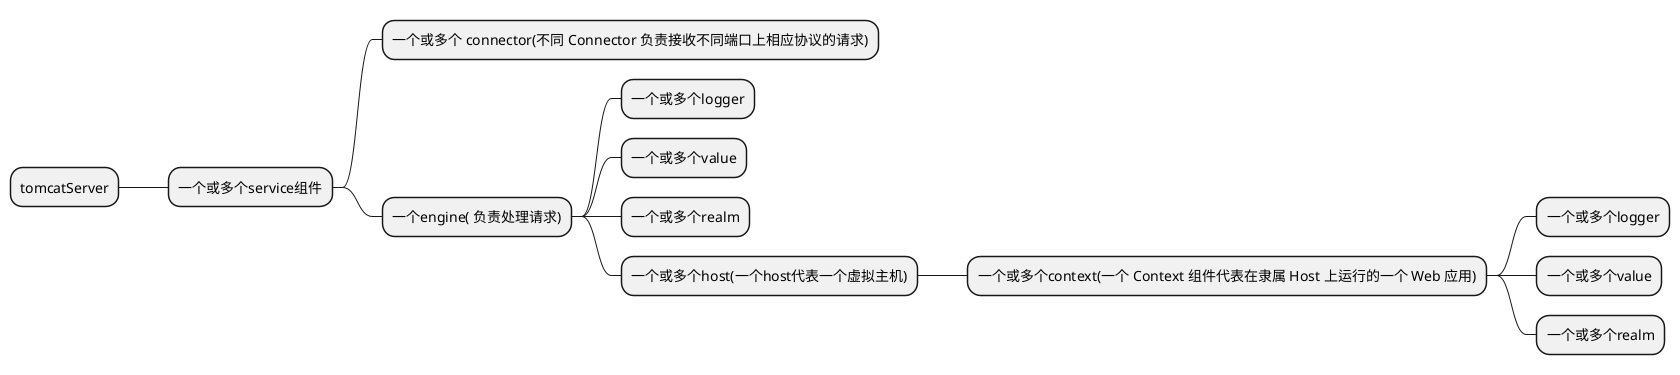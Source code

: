 @startmindmap
* tomcatServer
** 一个或多个service组件
*** 一个或多个 connector(不同 Connector 负责接收不同端口上相应协议的请求)
*** 一个engine( 负责处理请求)
**** 一个或多个logger
**** 一个或多个value
**** 一个或多个realm
**** 一个或多个host(一个host代表一个虚拟主机)
***** 一个或多个context(一个 Context 组件代表在隶属 Host 上运行的一个 Web 应用)
****** 一个或多个logger
****** 一个或多个value
****** 一个或多个realm
@endmindmap